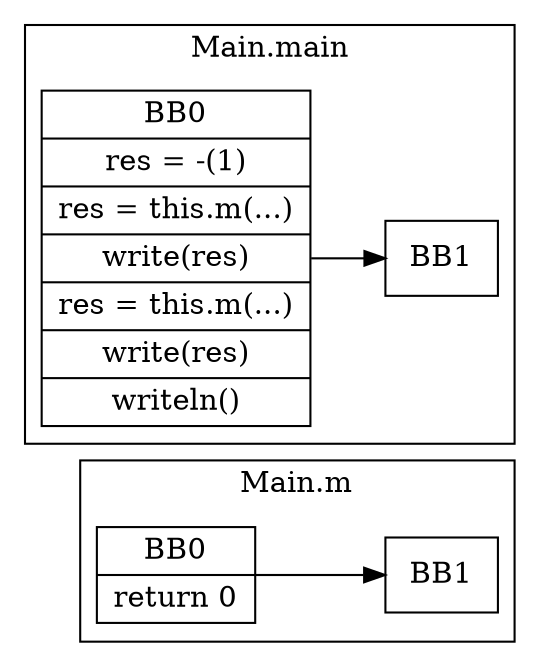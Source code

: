digraph G {
  graph [ rankdir = "LR" ];
  subgraph cluster_0 {
    label = "Main.m"
    M0_BB0 [
      shape="record"
      label="BB0|return 0"
    ];
    M0_BB0 -> M0_BB1;
    M0_BB1 [
      shape="record"
      label="BB1"
    ];
  }
  subgraph cluster_1 {
    label = "Main.main"
    M1_BB0 [
      shape="record"
      label="BB0|res = -(1)|res = this.m(...)|write(res)|res = this.m(...)|write(res)|writeln()"
    ];
    M1_BB0 -> M1_BB1;
    M1_BB1 [
      shape="record"
      label="BB1"
    ];
  }
}
